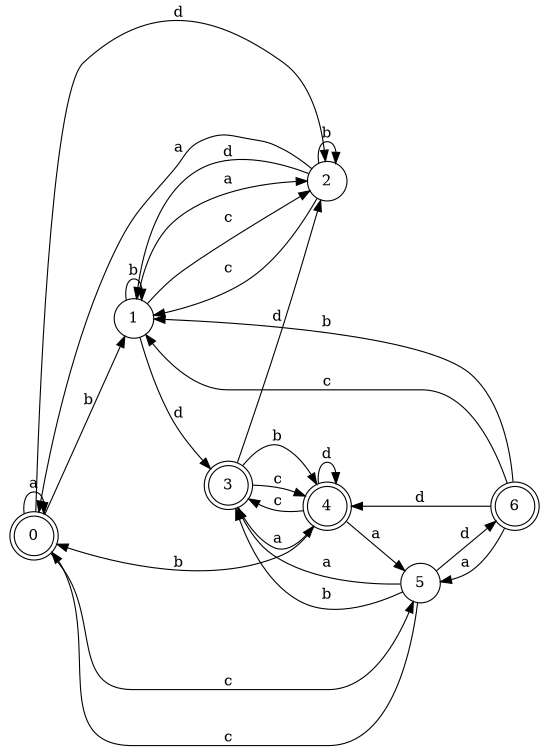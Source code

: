 digraph n6_6 {
__start0 [label="" shape="none"];

rankdir=LR;
size="8,5";

s0 [style="rounded,filled", color="black", fillcolor="white" shape="doublecircle", label="0"];
s1 [style="filled", color="black", fillcolor="white" shape="circle", label="1"];
s2 [style="filled", color="black", fillcolor="white" shape="circle", label="2"];
s3 [style="rounded,filled", color="black", fillcolor="white" shape="doublecircle", label="3"];
s4 [style="rounded,filled", color="black", fillcolor="white" shape="doublecircle", label="4"];
s5 [style="filled", color="black", fillcolor="white" shape="circle", label="5"];
s6 [style="rounded,filled", color="black", fillcolor="white" shape="doublecircle", label="6"];
s0 -> s0 [label="a"];
s0 -> s1 [label="b"];
s0 -> s5 [label="c"];
s0 -> s2 [label="d"];
s1 -> s2 [label="a"];
s1 -> s1 [label="b"];
s1 -> s2 [label="c"];
s1 -> s3 [label="d"];
s2 -> s0 [label="a"];
s2 -> s2 [label="b"];
s2 -> s1 [label="c"];
s2 -> s1 [label="d"];
s3 -> s4 [label="a"];
s3 -> s4 [label="b"];
s3 -> s4 [label="c"];
s3 -> s2 [label="d"];
s4 -> s5 [label="a"];
s4 -> s0 [label="b"];
s4 -> s3 [label="c"];
s4 -> s4 [label="d"];
s5 -> s3 [label="a"];
s5 -> s3 [label="b"];
s5 -> s0 [label="c"];
s5 -> s6 [label="d"];
s6 -> s5 [label="a"];
s6 -> s1 [label="b"];
s6 -> s1 [label="c"];
s6 -> s4 [label="d"];

}